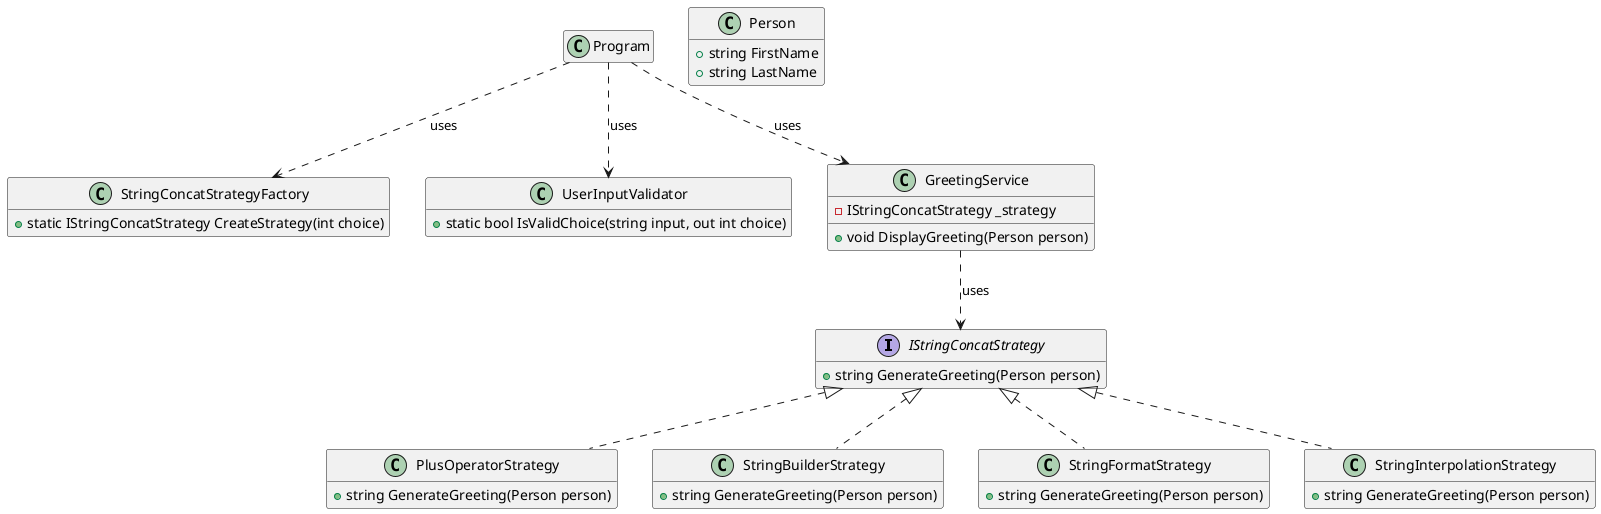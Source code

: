 @startuml
hide empty members

interface IStringConcatStrategy {
    + string GenerateGreeting(Person person)
}

class Program {
}

class Person {
    + string FirstName
    + string LastName
}

class StringConcatStrategyFactory {
    + static IStringConcatStrategy CreateStrategy(int choice)
}

class UserInputValidator {
    + static bool IsValidChoice(string input, out int choice)
}

class PlusOperatorStrategy {
    + string GenerateGreeting(Person person)
}

class StringBuilderStrategy {
    + string GenerateGreeting(Person person)
}

class StringFormatStrategy {
    + string GenerateGreeting(Person person)
}

class StringInterpolationStrategy {
    + string GenerateGreeting(Person person)
}

class GreetingService {
    - IStringConcatStrategy _strategy
    + void DisplayGreeting(Person person)
}

Program ..> UserInputValidator : uses
Program ..> StringConcatStrategyFactory : uses
Program ..> GreetingService : uses

PlusOperatorStrategy .up.|> IStringConcatStrategy
StringBuilderStrategy .up.|> IStringConcatStrategy
StringFormatStrategy .up.|> IStringConcatStrategy
StringInterpolationStrategy .up.|> IStringConcatStrategy

GreetingService ..> IStringConcatStrategy : uses
@enduml
